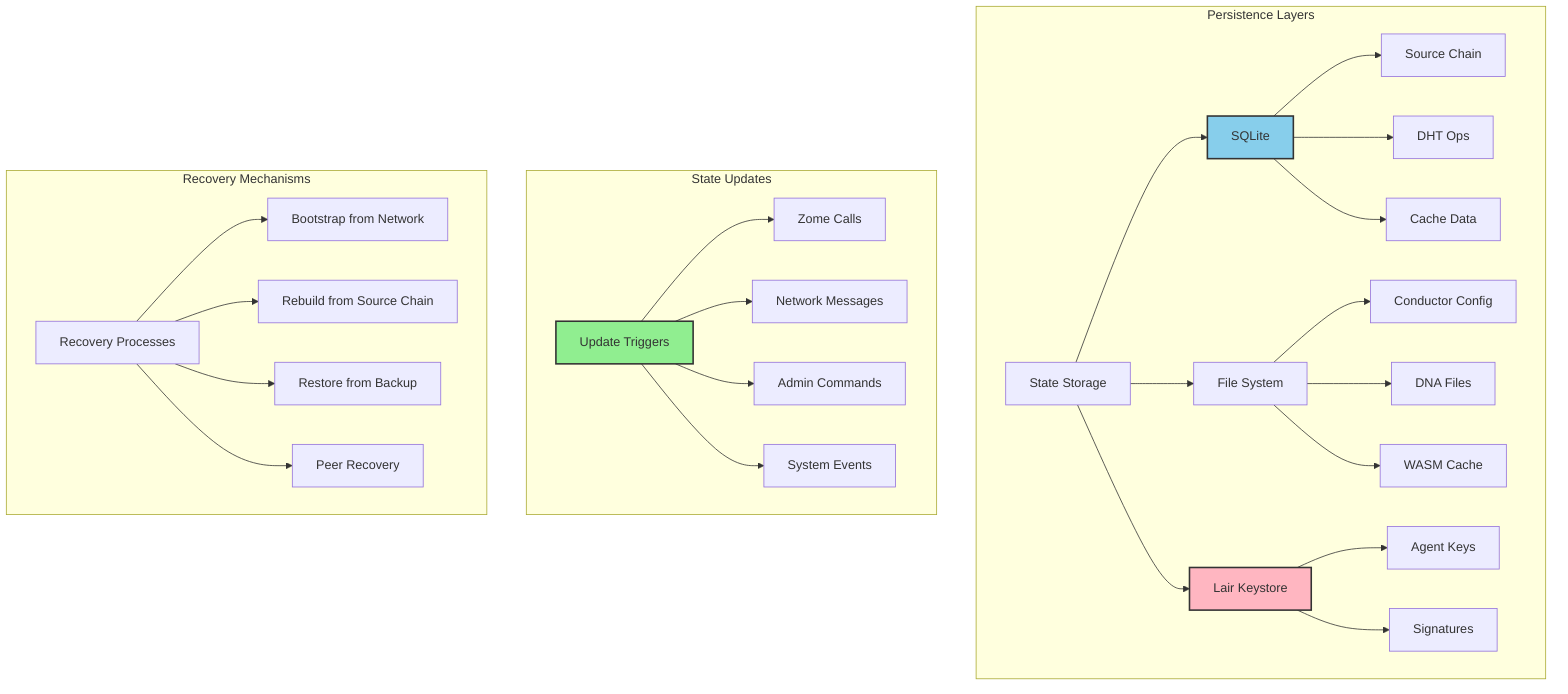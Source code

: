 flowchart TB
    subgraph "Persistence Layers"
        A[State Storage]
        
        B[SQLite]
        B1[Source Chain]
        B2[DHT Ops]
        B3[Cache Data]
        B --> B1
        B --> B2
        B --> B3
        
        C[File System]
        C1[Conductor Config]
        C2[DNA Files]
        C3[WASM Cache]
        C --> C1
        C --> C2
        C --> C3
        
        D[Lair Keystore]
        D1[Agent Keys]
        D2[Signatures]
        D --> D1
        D --> D2
    end

    subgraph "State Updates"
        E[Update Triggers]
        E1[Zome Calls]
        E2[Network Messages]
        E3[Admin Commands]
        E4[System Events]
        E --> E1
        E --> E2
        E --> E3
        E --> E4
    end

    subgraph "Recovery Mechanisms"
        F[Recovery Processes]
        F1[Bootstrap from Network]
        F2[Rebuild from Source Chain]
        F3[Restore from Backup]
        F4[Peer Recovery]
        F --> F1
        F --> F2
        F --> F3
        F --> F4
    end

    A --> B
    A --> C
    A --> D

    style B fill:#87CEEB,stroke:#333,stroke-width:2px
    style D fill:#FFB6C1,stroke:#333,stroke-width:2px
    style E fill:#90EE90,stroke:#333,stroke-width:2px
